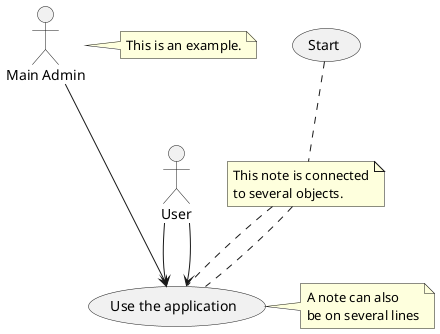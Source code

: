 @startuml
'https://plantuml.com/use-case-diagram

:Main Admin: as Admin
(Use the application) as (Use)

User --> (Use)
User --> (Use)

Admin ---> (Use)
note right of Admin : This is an example.

note right of (Use)
A note can also
be on several lines
end note

note "This note is connected\nto several objects." as N2
(Start) .. N2
N2 .. (Use)
N2 .. (Use)
@enduml


